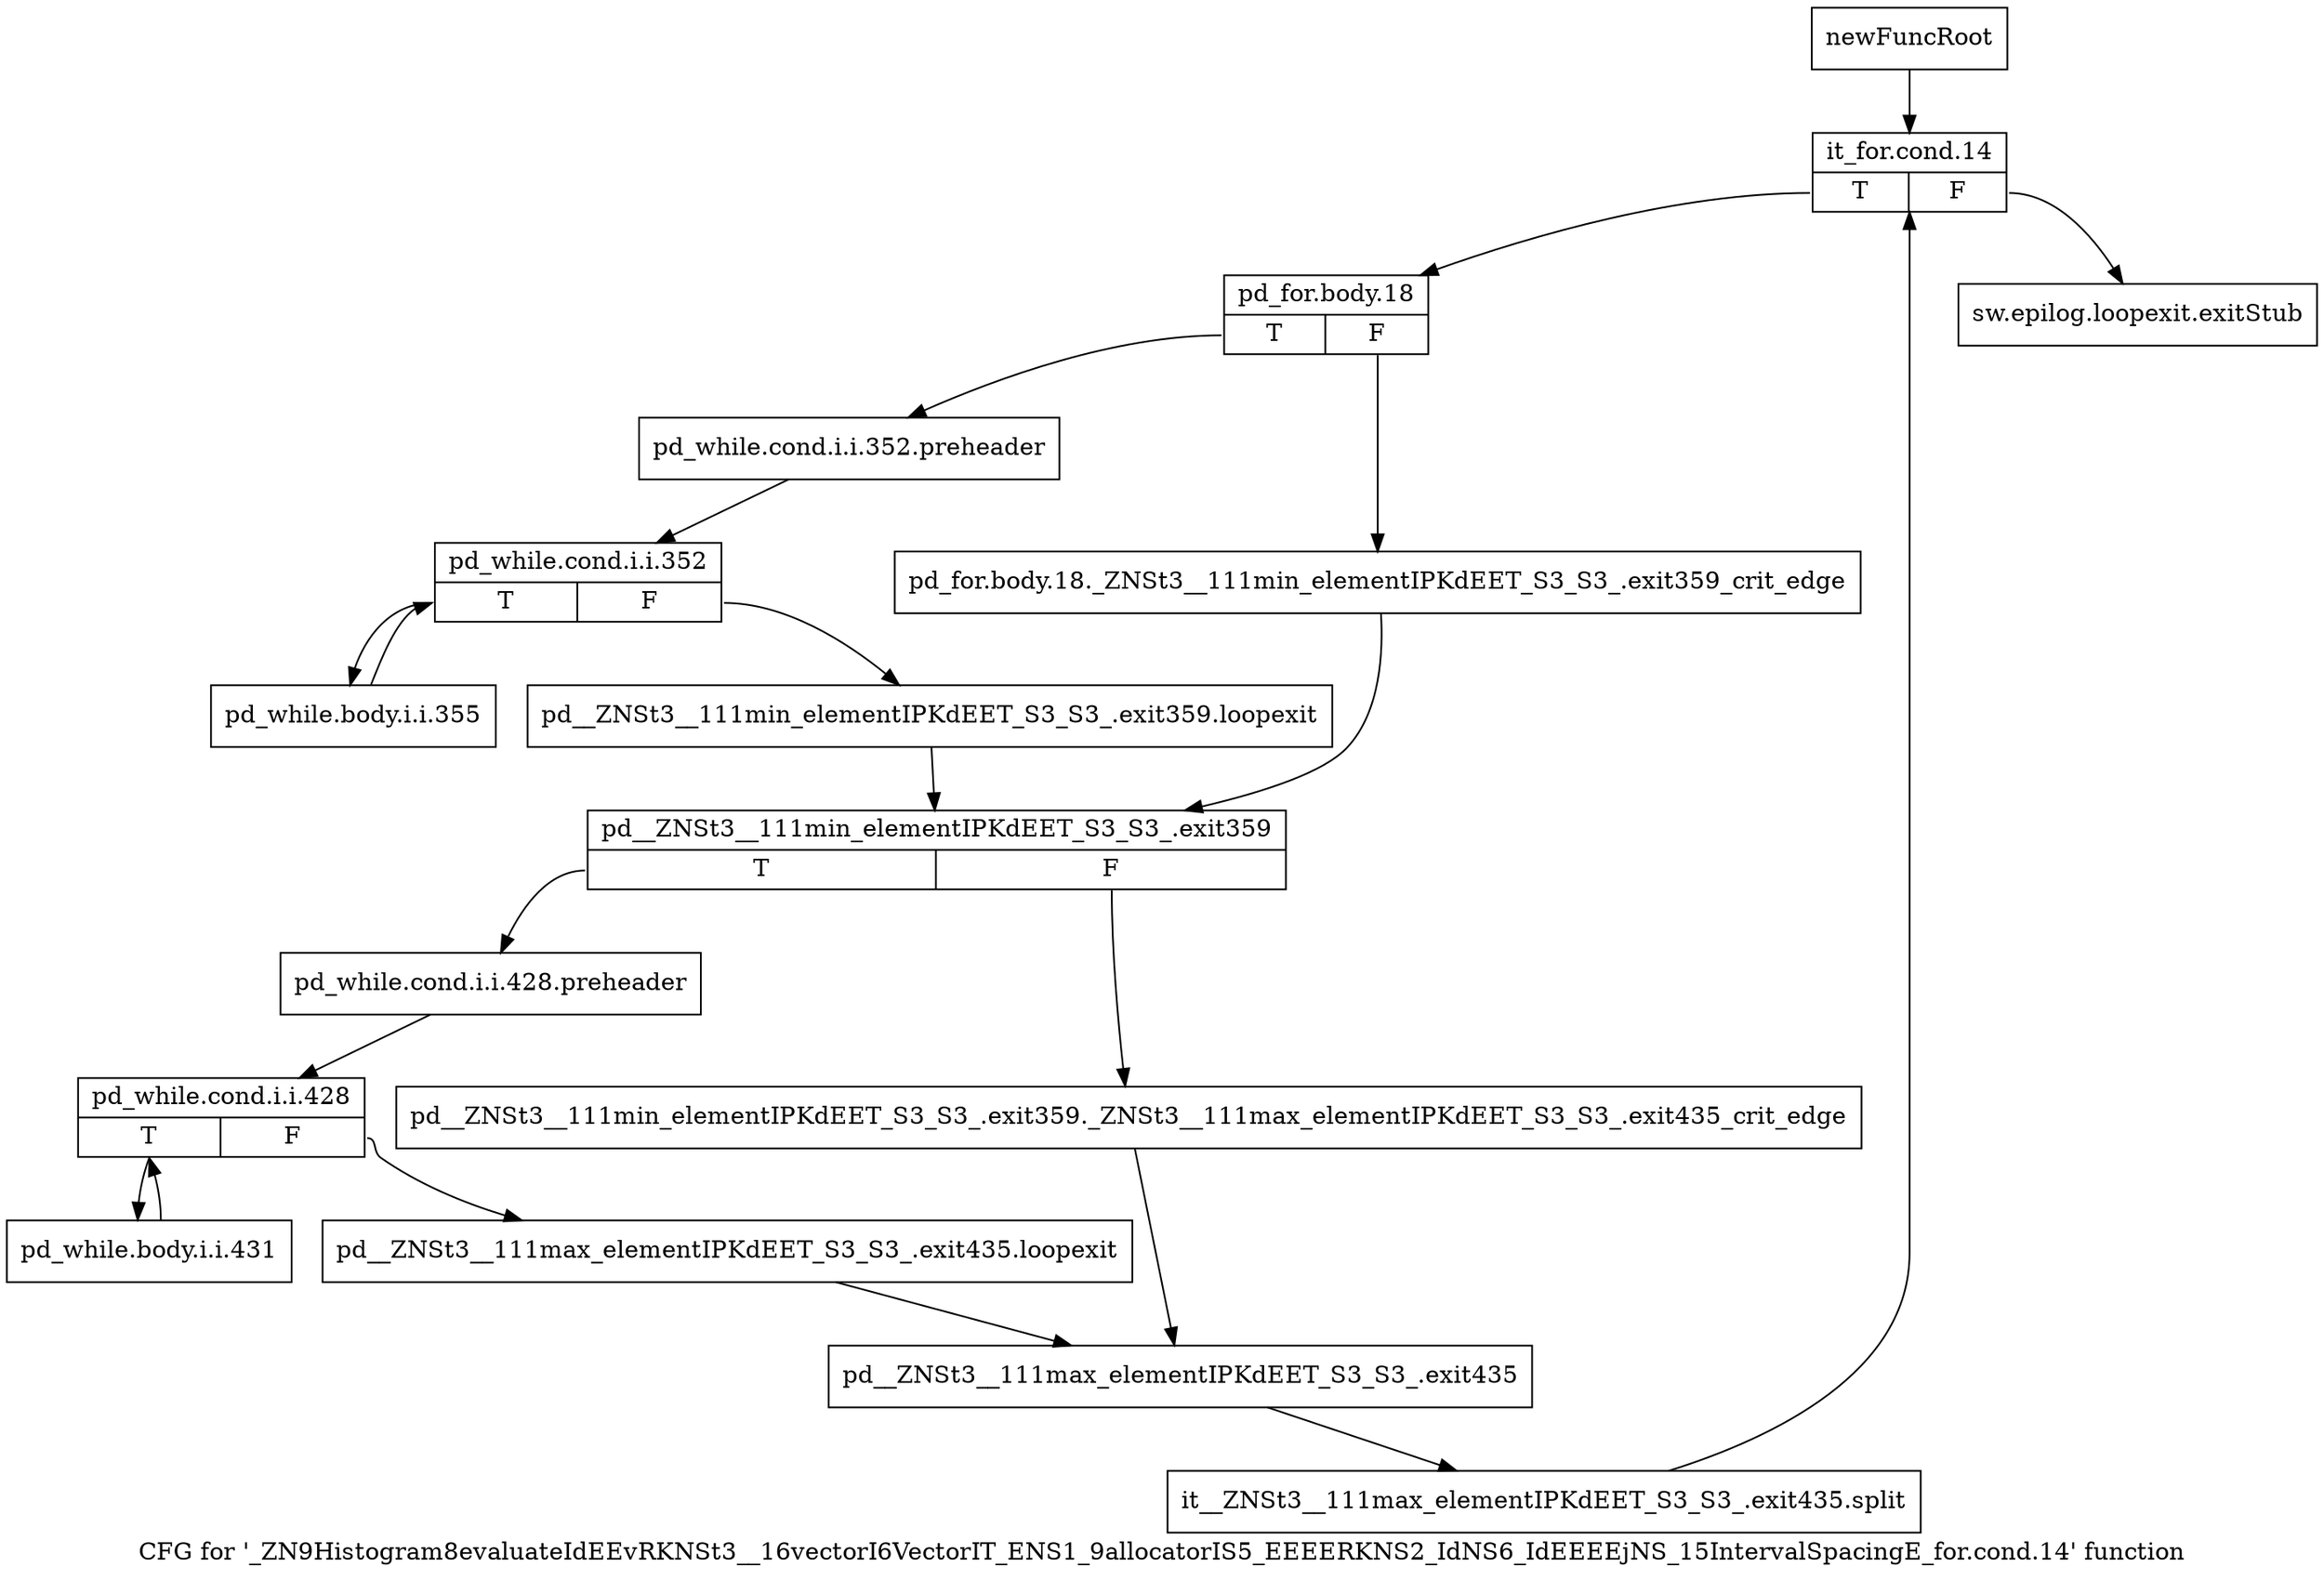 digraph "CFG for '_ZN9Histogram8evaluateIdEEvRKNSt3__16vectorI6VectorIT_ENS1_9allocatorIS5_EEEERKNS2_IdNS6_IdEEEEjNS_15IntervalSpacingE_for.cond.14' function" {
	label="CFG for '_ZN9Histogram8evaluateIdEEvRKNSt3__16vectorI6VectorIT_ENS1_9allocatorIS5_EEEERKNS2_IdNS6_IdEEEEjNS_15IntervalSpacingE_for.cond.14' function";

	Node0x94638e0 [shape=record,label="{newFuncRoot}"];
	Node0x94638e0 -> Node0x9463980;
	Node0x9463930 [shape=record,label="{sw.epilog.loopexit.exitStub}"];
	Node0x9463980 [shape=record,label="{it_for.cond.14|{<s0>T|<s1>F}}"];
	Node0x9463980:s0 -> Node0x94639d0;
	Node0x9463980:s1 -> Node0x9463930;
	Node0x94639d0 [shape=record,label="{pd_for.body.18|{<s0>T|<s1>F}}"];
	Node0x94639d0:s0 -> Node0x9463a70;
	Node0x94639d0:s1 -> Node0x9463a20;
	Node0x9463a20 [shape=record,label="{pd_for.body.18._ZNSt3__111min_elementIPKdEET_S3_S3_.exit359_crit_edge}"];
	Node0x9463a20 -> Node0x9463b60;
	Node0x9463a70 [shape=record,label="{pd_while.cond.i.i.352.preheader}"];
	Node0x9463a70 -> Node0x9463ac0;
	Node0x9463ac0 [shape=record,label="{pd_while.cond.i.i.352|{<s0>T|<s1>F}}"];
	Node0x9463ac0:s0 -> Node0x9463d90;
	Node0x9463ac0:s1 -> Node0x9463b10;
	Node0x9463b10 [shape=record,label="{pd__ZNSt3__111min_elementIPKdEET_S3_S3_.exit359.loopexit}"];
	Node0x9463b10 -> Node0x9463b60;
	Node0x9463b60 [shape=record,label="{pd__ZNSt3__111min_elementIPKdEET_S3_S3_.exit359|{<s0>T|<s1>F}}"];
	Node0x9463b60:s0 -> Node0x9463c00;
	Node0x9463b60:s1 -> Node0x9463bb0;
	Node0x9463bb0 [shape=record,label="{pd__ZNSt3__111min_elementIPKdEET_S3_S3_.exit359._ZNSt3__111max_elementIPKdEET_S3_S3_.exit435_crit_edge}"];
	Node0x9463bb0 -> Node0x9463cf0;
	Node0x9463c00 [shape=record,label="{pd_while.cond.i.i.428.preheader}"];
	Node0x9463c00 -> Node0x9463c50;
	Node0x9463c50 [shape=record,label="{pd_while.cond.i.i.428|{<s0>T|<s1>F}}"];
	Node0x9463c50:s0 -> Node0x9463d40;
	Node0x9463c50:s1 -> Node0x9463ca0;
	Node0x9463ca0 [shape=record,label="{pd__ZNSt3__111max_elementIPKdEET_S3_S3_.exit435.loopexit}"];
	Node0x9463ca0 -> Node0x9463cf0;
	Node0x9463cf0 [shape=record,label="{pd__ZNSt3__111max_elementIPKdEET_S3_S3_.exit435}"];
	Node0x9463cf0 -> Node0xb641ff0;
	Node0xb641ff0 [shape=record,label="{it__ZNSt3__111max_elementIPKdEET_S3_S3_.exit435.split}"];
	Node0xb641ff0 -> Node0x9463980;
	Node0x9463d40 [shape=record,label="{pd_while.body.i.i.431}"];
	Node0x9463d40 -> Node0x9463c50;
	Node0x9463d90 [shape=record,label="{pd_while.body.i.i.355}"];
	Node0x9463d90 -> Node0x9463ac0;
}
